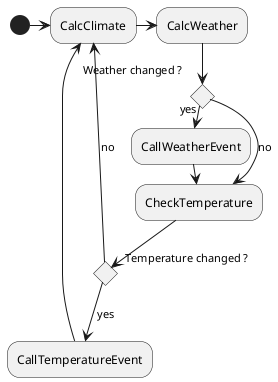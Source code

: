 ﻿@startuml
    (*) -right-> "CalcClimate"
    "CalcClimate" -right-> "CalcWeather"
    "CalcWeather" --> if "Weather changed ?" then
        -right->[yes] "CallWeatherEvent"
    else
        -->[no] "CheckTemperature"
    endif
    "CallWeatherEvent" -right-> "CheckTemperature"
    "CheckTemperature" --> if "Temperature changed ?" then
        -->[yes] "CallTemperatureEvent"
        "CallTemperatureEvent" --> "CalcClimate"
    else
        ->[no] "CalcClimate"
    endif
@enduml